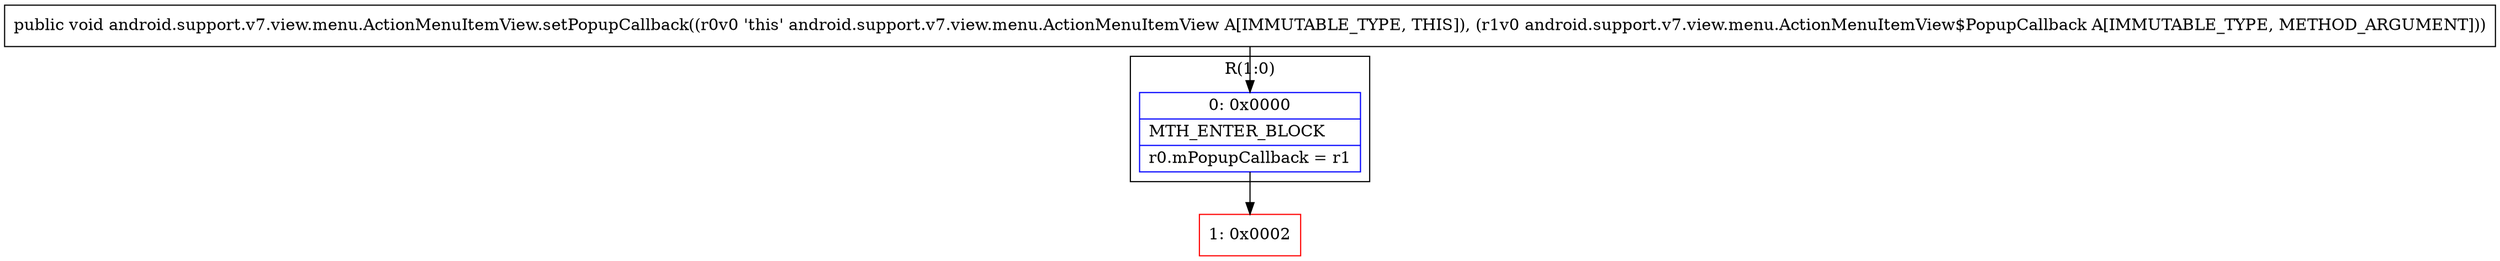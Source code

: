 digraph "CFG forandroid.support.v7.view.menu.ActionMenuItemView.setPopupCallback(Landroid\/support\/v7\/view\/menu\/ActionMenuItemView$PopupCallback;)V" {
subgraph cluster_Region_2063966023 {
label = "R(1:0)";
node [shape=record,color=blue];
Node_0 [shape=record,label="{0\:\ 0x0000|MTH_ENTER_BLOCK\l|r0.mPopupCallback = r1\l}"];
}
Node_1 [shape=record,color=red,label="{1\:\ 0x0002}"];
MethodNode[shape=record,label="{public void android.support.v7.view.menu.ActionMenuItemView.setPopupCallback((r0v0 'this' android.support.v7.view.menu.ActionMenuItemView A[IMMUTABLE_TYPE, THIS]), (r1v0 android.support.v7.view.menu.ActionMenuItemView$PopupCallback A[IMMUTABLE_TYPE, METHOD_ARGUMENT])) }"];
MethodNode -> Node_0;
Node_0 -> Node_1;
}

